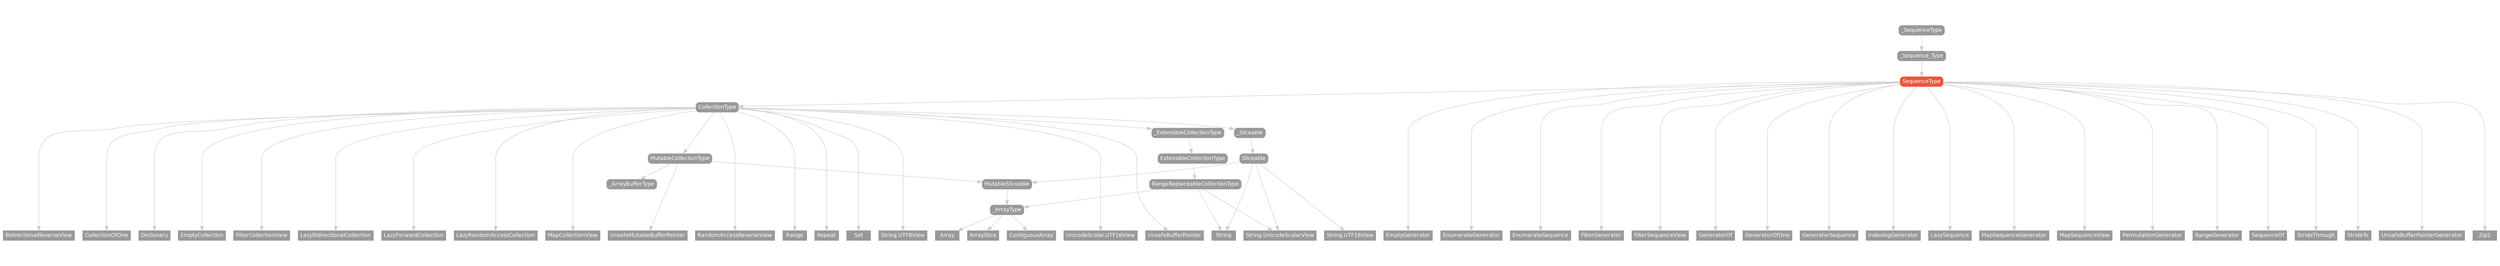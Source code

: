 strict digraph "SequenceType - Type Hierarchy - SwiftDoc.org" {
    pad="0.1,0.8"
    node [shape=box, style="filled,rounded", color="#999999", fillcolor="#999999", fontcolor=white, fontname=Helvetica, fontnames="Helvetica,sansserif", fontsize=12, margin="0.07,0.05", height="0.3"]
    edge [color="#cccccc"]
    "Array" [URL="/type/Array/hierarchy/", style=filled]
    "ArraySlice" [URL="/type/ArraySlice/hierarchy/", style=filled]
    "BidirectionalReverseView" [URL="/type/BidirectionalReverseView/hierarchy/", style=filled]
    "CollectionOfOne" [URL="/type/CollectionOfOne/hierarchy/", style=filled]
    "CollectionType" [URL="/protocol/CollectionType/hierarchy/"]
    "ContiguousArray" [URL="/type/ContiguousArray/hierarchy/", style=filled]
    "Dictionary" [URL="/type/Dictionary/hierarchy/", style=filled]
    "EmptyCollection" [URL="/type/EmptyCollection/hierarchy/", style=filled]
    "EmptyGenerator" [URL="/type/EmptyGenerator/hierarchy/", style=filled]
    "EnumerateGenerator" [URL="/type/EnumerateGenerator/hierarchy/", style=filled]
    "EnumerateSequence" [URL="/type/EnumerateSequence/hierarchy/", style=filled]
    "ExtensibleCollectionType" [URL="/protocol/ExtensibleCollectionType/hierarchy/"]
    "FilterCollectionView" [URL="/type/FilterCollectionView/hierarchy/", style=filled]
    "FilterGenerator" [URL="/type/FilterGenerator/hierarchy/", style=filled]
    "FilterSequenceView" [URL="/type/FilterSequenceView/hierarchy/", style=filled]
    "GeneratorOf" [URL="/type/GeneratorOf/hierarchy/", style=filled]
    "GeneratorOfOne" [URL="/type/GeneratorOfOne/hierarchy/", style=filled]
    "GeneratorSequence" [URL="/type/GeneratorSequence/hierarchy/", style=filled]
    "IndexingGenerator" [URL="/type/IndexingGenerator/hierarchy/", style=filled]
    "LazyBidirectionalCollection" [URL="/type/LazyBidirectionalCollection/hierarchy/", style=filled]
    "LazyForwardCollection" [URL="/type/LazyForwardCollection/hierarchy/", style=filled]
    "LazyRandomAccessCollection" [URL="/type/LazyRandomAccessCollection/hierarchy/", style=filled]
    "LazySequence" [URL="/type/LazySequence/hierarchy/", style=filled]
    "MapCollectionView" [URL="/type/MapCollectionView/hierarchy/", style=filled]
    "MapSequenceGenerator" [URL="/type/MapSequenceGenerator/hierarchy/", style=filled]
    "MapSequenceView" [URL="/type/MapSequenceView/hierarchy/", style=filled]
    "MutableCollectionType" [URL="/protocol/MutableCollectionType/hierarchy/"]
    "MutableSliceable" [URL="/protocol/MutableSliceable/hierarchy/"]
    "PermutationGenerator" [URL="/type/PermutationGenerator/hierarchy/", style=filled]
    "RandomAccessReverseView" [URL="/type/RandomAccessReverseView/hierarchy/", style=filled]
    "Range" [URL="/type/Range/hierarchy/", style=filled]
    "RangeGenerator" [URL="/type/RangeGenerator/hierarchy/", style=filled]
    "RangeReplaceableCollectionType" [URL="/protocol/RangeReplaceableCollectionType/hierarchy/"]
    "Repeat" [URL="/type/Repeat/hierarchy/", style=filled]
    "SequenceOf" [URL="/type/SequenceOf/hierarchy/", style=filled]
    "SequenceType" [URL="/protocol/SequenceType/", style="filled,rounded", fillcolor="#ee543d", color="#ee543d"]
    "Set" [URL="/type/Set/hierarchy/", style=filled]
    "Sliceable" [URL="/protocol/Sliceable/hierarchy/"]
    "StrideThrough" [URL="/type/StrideThrough/hierarchy/", style=filled]
    "StrideTo" [URL="/type/StrideTo/hierarchy/", style=filled]
    "String" [URL="/type/String/hierarchy/", style=filled]
    "String.UTF16View" [URL="/type/String.UTF16View/hierarchy/", style=filled]
    "String.UTF8View" [URL="/type/String.UTF8View/hierarchy/", style=filled]
    "String.UnicodeScalarView" [URL="/type/String.UnicodeScalarView/hierarchy/", style=filled]
    "UnicodeScalar.UTF16View" [URL="/type/UnicodeScalar.UTF16View/hierarchy/", style=filled]
    "UnsafeBufferPointer" [URL="/type/UnsafeBufferPointer/hierarchy/", style=filled]
    "UnsafeBufferPointerGenerator" [URL="/type/UnsafeBufferPointerGenerator/hierarchy/", style=filled]
    "UnsafeMutableBufferPointer" [URL="/type/UnsafeMutableBufferPointer/hierarchy/", style=filled]
    "Zip2" [URL="/type/Zip2/hierarchy/", style=filled]
    "_ArrayBufferType" [URL="/protocol/_ArrayBufferType/hierarchy/"]
    "_ArrayType" [URL="/protocol/_ArrayType/hierarchy/"]
    "_ExtensibleCollectionType" [URL="/protocol/_ExtensibleCollectionType/hierarchy/"]
    "_SequenceType" [URL="/protocol/_SequenceType/hierarchy/"]
    "_Sequence_Type" [URL="/protocol/_Sequence_Type/hierarchy/"]
    "_Sliceable" [URL="/protocol/_Sliceable/hierarchy/"]    "SequenceType" -> "CollectionType"
    "SequenceType" -> "EmptyGenerator"
    "SequenceType" -> "EnumerateGenerator"
    "SequenceType" -> "EnumerateSequence"
    "SequenceType" -> "FilterGenerator"
    "SequenceType" -> "FilterSequenceView"
    "SequenceType" -> "GeneratorOf"
    "SequenceType" -> "GeneratorOfOne"
    "SequenceType" -> "GeneratorSequence"
    "SequenceType" -> "IndexingGenerator"
    "SequenceType" -> "LazySequence"
    "SequenceType" -> "MapSequenceGenerator"
    "SequenceType" -> "MapSequenceView"
    "SequenceType" -> "PermutationGenerator"
    "SequenceType" -> "RangeGenerator"
    "SequenceType" -> "SequenceOf"
    "SequenceType" -> "StrideThrough"
    "SequenceType" -> "StrideTo"
    "SequenceType" -> "UnsafeBufferPointerGenerator"
    "SequenceType" -> "Zip2"
    "CollectionType" -> "BidirectionalReverseView"
    "CollectionType" -> "CollectionOfOne"
    "CollectionType" -> "Dictionary"
    "CollectionType" -> "EmptyCollection"
    "CollectionType" -> "FilterCollectionView"
    "CollectionType" -> "LazyBidirectionalCollection"
    "CollectionType" -> "LazyForwardCollection"
    "CollectionType" -> "LazyRandomAccessCollection"
    "CollectionType" -> "MapCollectionView"
    "CollectionType" -> "MutableCollectionType"
    "CollectionType" -> "RandomAccessReverseView"
    "CollectionType" -> "Range"
    "CollectionType" -> "Repeat"
    "CollectionType" -> "Set"
    "CollectionType" -> "UnicodeScalar.UTF16View"
    "CollectionType" -> "UnsafeBufferPointer"
    "CollectionType" -> "_ExtensibleCollectionType"
    "CollectionType" -> "_Sliceable"
    "CollectionType" -> "String.UTF8View"
    "MutableCollectionType" -> "MutableSliceable"
    "MutableCollectionType" -> "UnsafeMutableBufferPointer"
    "MutableCollectionType" -> "_ArrayBufferType"
    "MutableSliceable" -> "_ArrayType"
    "_ArrayType" -> "Array"
    "_ArrayType" -> "ArraySlice"
    "_ArrayType" -> "ContiguousArray"
    "_ExtensibleCollectionType" -> "ExtensibleCollectionType"
    "ExtensibleCollectionType" -> "RangeReplaceableCollectionType"
    "RangeReplaceableCollectionType" -> "String"
    "RangeReplaceableCollectionType" -> "_ArrayType"
    "RangeReplaceableCollectionType" -> "String.UnicodeScalarView"
    "_ArrayType" -> "Array"
    "_ArrayType" -> "ArraySlice"
    "_ArrayType" -> "ContiguousArray"
    "_Sliceable" -> "Sliceable"
    "Sliceable" -> "MutableSliceable"
    "Sliceable" -> "String"
    "Sliceable" -> "String.UTF16View"
    "Sliceable" -> "String.UnicodeScalarView"
    "MutableSliceable" -> "_ArrayType"
    "_ArrayType" -> "Array"
    "_ArrayType" -> "ArraySlice"
    "_ArrayType" -> "ContiguousArray"
    "_Sequence_Type" -> "SequenceType"
    "_SequenceType" -> "_Sequence_Type"
    subgraph Types {
        rank = max; "EmptyGenerator"; "EnumerateGenerator"; "EnumerateSequence"; "FilterGenerator"; "FilterSequenceView"; "GeneratorOf"; "GeneratorOfOne"; "GeneratorSequence"; "IndexingGenerator"; "LazySequence"; "MapSequenceGenerator"; "MapSequenceView"; "PermutationGenerator"; "RangeGenerator"; "SequenceOf"; "StrideThrough"; "StrideTo"; "UnsafeBufferPointerGenerator"; "Zip2"; "BidirectionalReverseView"; "CollectionOfOne"; "Dictionary"; "EmptyCollection"; "FilterCollectionView"; "LazyBidirectionalCollection"; "LazyForwardCollection"; "LazyRandomAccessCollection"; "MapCollectionView"; "RandomAccessReverseView"; "Range"; "Repeat"; "Set"; "UnicodeScalar.UTF16View"; "UnsafeBufferPointer"; "String.UTF8View"; "UnsafeMutableBufferPointer"; "Array"; "ArraySlice"; "ContiguousArray"; "String"; "String.UnicodeScalarView"; "String.UTF16View";
    }
}